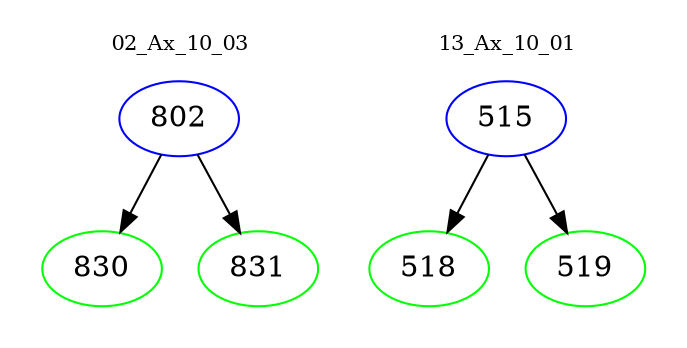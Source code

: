 digraph{
subgraph cluster_0 {
color = white
label = "02_Ax_10_03";
fontsize=10;
T0_802 [label="802", color="blue"]
T0_802 -> T0_830 [color="black"]
T0_830 [label="830", color="green"]
T0_802 -> T0_831 [color="black"]
T0_831 [label="831", color="green"]
}
subgraph cluster_1 {
color = white
label = "13_Ax_10_01";
fontsize=10;
T1_515 [label="515", color="blue"]
T1_515 -> T1_518 [color="black"]
T1_518 [label="518", color="green"]
T1_515 -> T1_519 [color="black"]
T1_519 [label="519", color="green"]
}
}
